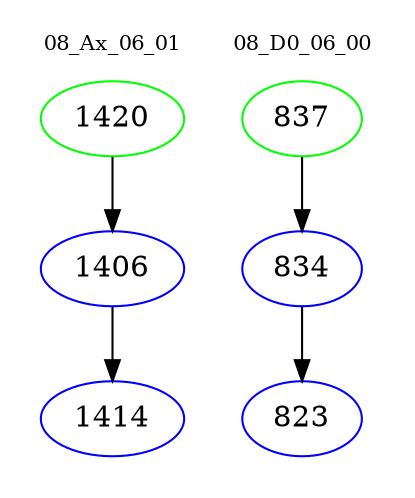 digraph{
subgraph cluster_0 {
color = white
label = "08_Ax_06_01";
fontsize=10;
T0_1420 [label="1420", color="green"]
T0_1420 -> T0_1406 [color="black"]
T0_1406 [label="1406", color="blue"]
T0_1406 -> T0_1414 [color="black"]
T0_1414 [label="1414", color="blue"]
}
subgraph cluster_1 {
color = white
label = "08_D0_06_00";
fontsize=10;
T1_837 [label="837", color="green"]
T1_837 -> T1_834 [color="black"]
T1_834 [label="834", color="blue"]
T1_834 -> T1_823 [color="black"]
T1_823 [label="823", color="blue"]
}
}
